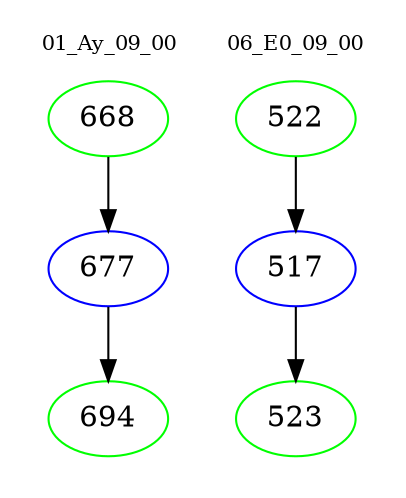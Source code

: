 digraph{
subgraph cluster_0 {
color = white
label = "01_Ay_09_00";
fontsize=10;
T0_668 [label="668", color="green"]
T0_668 -> T0_677 [color="black"]
T0_677 [label="677", color="blue"]
T0_677 -> T0_694 [color="black"]
T0_694 [label="694", color="green"]
}
subgraph cluster_1 {
color = white
label = "06_E0_09_00";
fontsize=10;
T1_522 [label="522", color="green"]
T1_522 -> T1_517 [color="black"]
T1_517 [label="517", color="blue"]
T1_517 -> T1_523 [color="black"]
T1_523 [label="523", color="green"]
}
}

